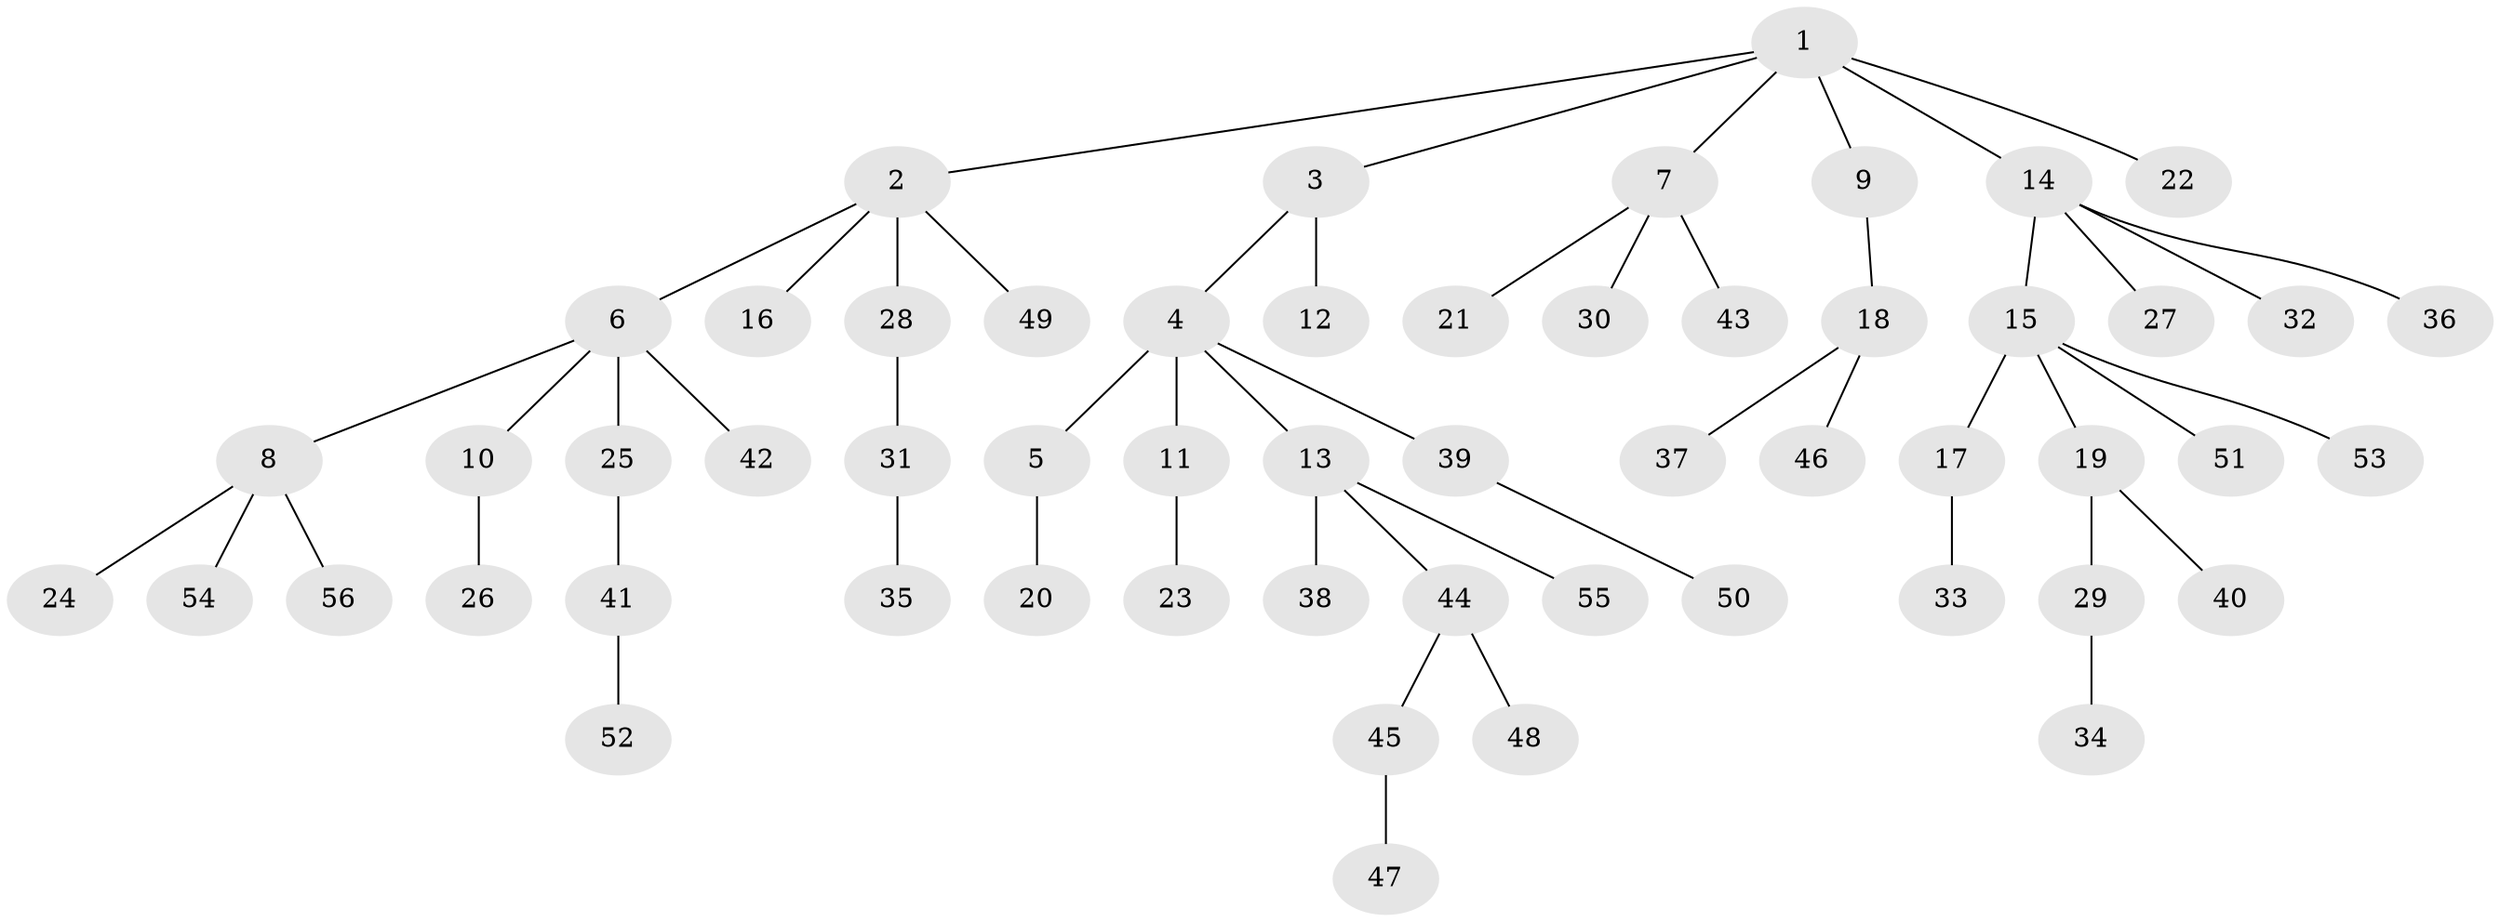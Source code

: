 // Generated by graph-tools (version 1.1) at 2025/15/03/09/25 04:15:25]
// undirected, 56 vertices, 55 edges
graph export_dot {
graph [start="1"]
  node [color=gray90,style=filled];
  1;
  2;
  3;
  4;
  5;
  6;
  7;
  8;
  9;
  10;
  11;
  12;
  13;
  14;
  15;
  16;
  17;
  18;
  19;
  20;
  21;
  22;
  23;
  24;
  25;
  26;
  27;
  28;
  29;
  30;
  31;
  32;
  33;
  34;
  35;
  36;
  37;
  38;
  39;
  40;
  41;
  42;
  43;
  44;
  45;
  46;
  47;
  48;
  49;
  50;
  51;
  52;
  53;
  54;
  55;
  56;
  1 -- 2;
  1 -- 3;
  1 -- 7;
  1 -- 9;
  1 -- 14;
  1 -- 22;
  2 -- 6;
  2 -- 16;
  2 -- 28;
  2 -- 49;
  3 -- 4;
  3 -- 12;
  4 -- 5;
  4 -- 11;
  4 -- 13;
  4 -- 39;
  5 -- 20;
  6 -- 8;
  6 -- 10;
  6 -- 25;
  6 -- 42;
  7 -- 21;
  7 -- 30;
  7 -- 43;
  8 -- 24;
  8 -- 54;
  8 -- 56;
  9 -- 18;
  10 -- 26;
  11 -- 23;
  13 -- 38;
  13 -- 44;
  13 -- 55;
  14 -- 15;
  14 -- 27;
  14 -- 32;
  14 -- 36;
  15 -- 17;
  15 -- 19;
  15 -- 51;
  15 -- 53;
  17 -- 33;
  18 -- 37;
  18 -- 46;
  19 -- 29;
  19 -- 40;
  25 -- 41;
  28 -- 31;
  29 -- 34;
  31 -- 35;
  39 -- 50;
  41 -- 52;
  44 -- 45;
  44 -- 48;
  45 -- 47;
}
